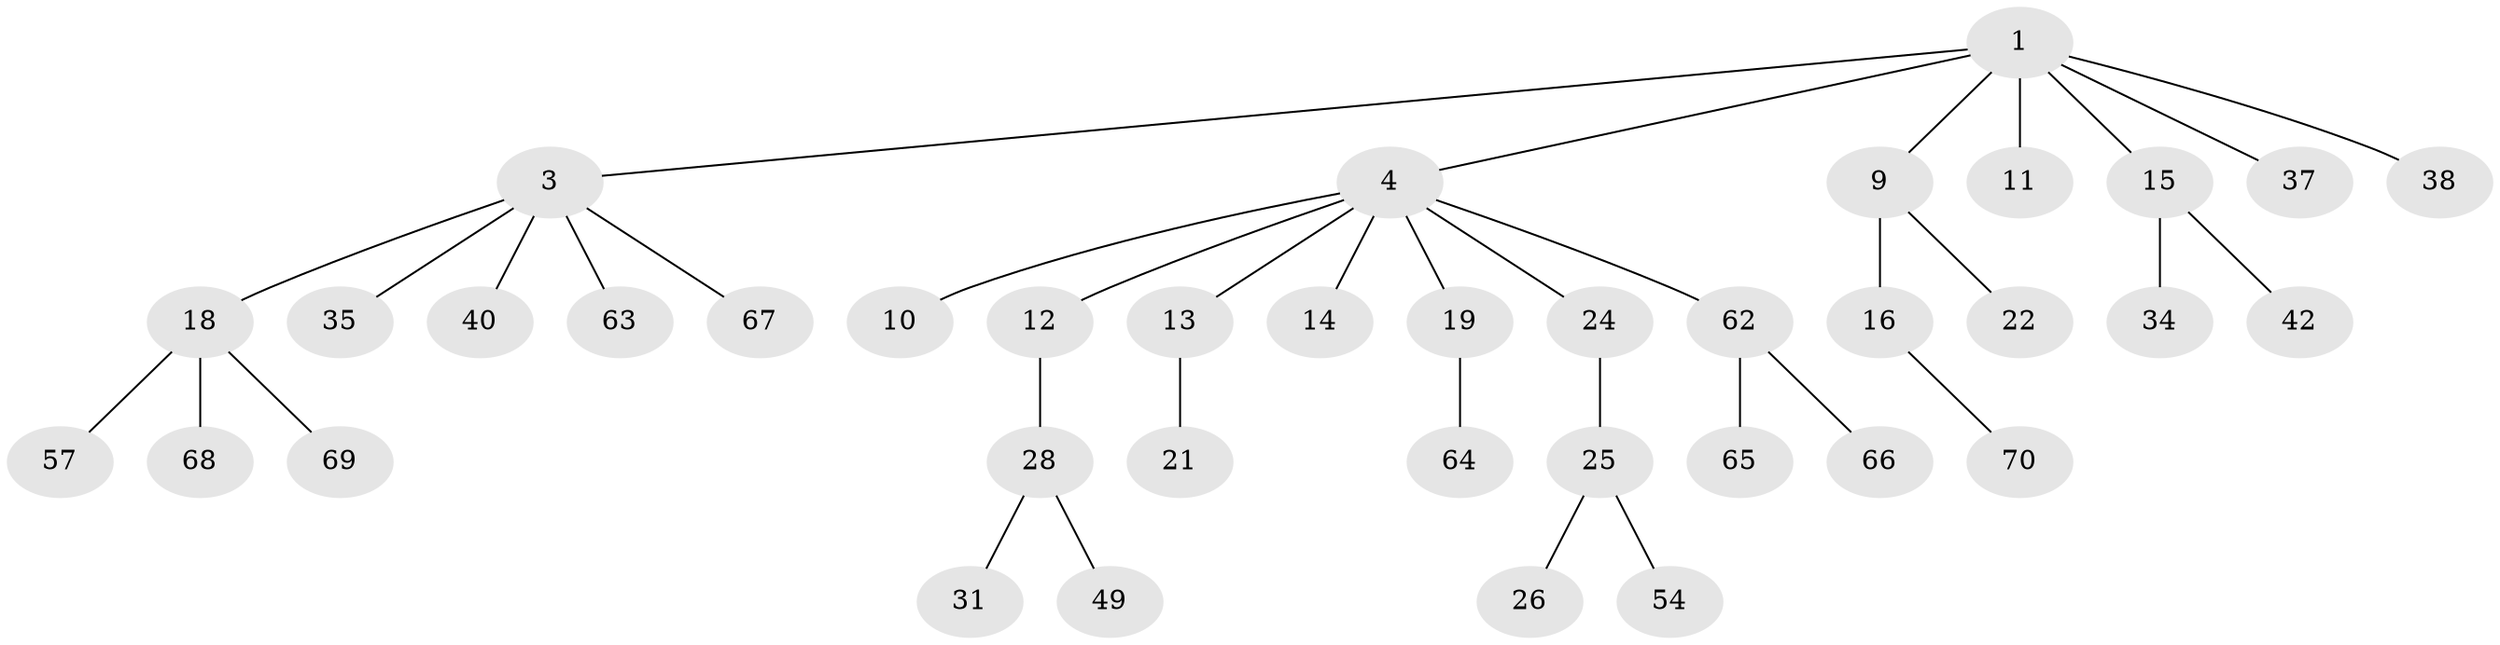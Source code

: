 // original degree distribution, {5: 0.05194805194805195, 4: 0.09090909090909091, 2: 0.2077922077922078, 3: 0.14285714285714285, 1: 0.5064935064935064}
// Generated by graph-tools (version 1.1) at 2025/15/03/09/25 04:15:28]
// undirected, 38 vertices, 37 edges
graph export_dot {
graph [start="1"]
  node [color=gray90,style=filled];
  1 [super="+2+5"];
  3 [super="+7+17+36"];
  4 [super="+6+76+27"];
  9;
  10;
  11;
  12;
  13;
  14;
  15 [super="+32+41"];
  16 [super="+46+51"];
  18 [super="+30+61+20"];
  19 [super="+39+44"];
  21 [super="+29+55"];
  22;
  24;
  25 [super="+33"];
  26 [super="+52+58"];
  28 [super="+48"];
  31;
  34 [super="+56"];
  35 [super="+74+75"];
  37 [super="+71"];
  38 [super="+53"];
  40;
  42 [super="+73"];
  49;
  54;
  57;
  62;
  63;
  64;
  65;
  66;
  67;
  68;
  69;
  70;
  1 -- 4;
  1 -- 11;
  1 -- 38;
  1 -- 3;
  1 -- 37;
  1 -- 15;
  1 -- 9;
  3 -- 18;
  3 -- 40;
  3 -- 35;
  3 -- 67;
  3 -- 63;
  4 -- 12;
  4 -- 19;
  4 -- 24;
  4 -- 62;
  4 -- 10;
  4 -- 13;
  4 -- 14;
  9 -- 16;
  9 -- 22;
  12 -- 28;
  13 -- 21;
  15 -- 34;
  15 -- 42;
  16 -- 70;
  18 -- 57;
  18 -- 69;
  18 -- 68;
  19 -- 64;
  24 -- 25;
  25 -- 26;
  25 -- 54;
  28 -- 31;
  28 -- 49;
  62 -- 65;
  62 -- 66;
}

